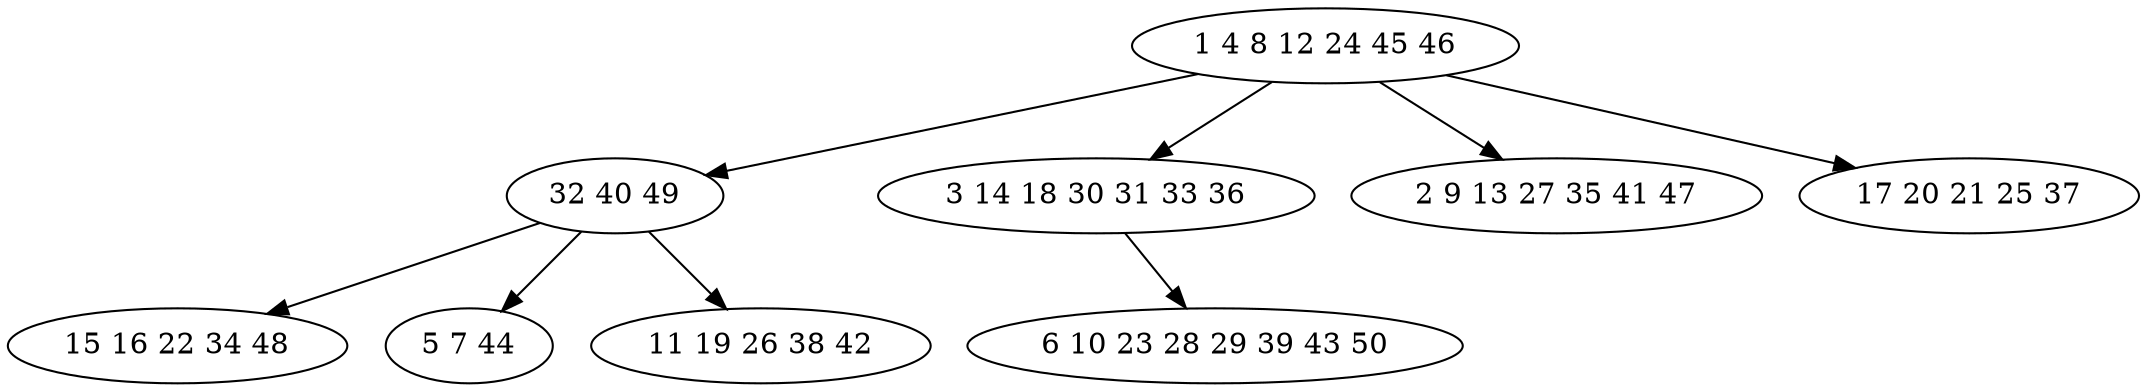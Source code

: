digraph true_tree {
	"0" -> "1"
	"0" -> "2"
	"1" -> "3"
	"0" -> "4"
	"1" -> "5"
	"1" -> "6"
	"2" -> "7"
	"0" -> "8"
	"0" [label="1 4 8 12 24 45 46"];
	"1" [label="32 40 49"];
	"2" [label="3 14 18 30 31 33 36"];
	"3" [label="15 16 22 34 48"];
	"4" [label="2 9 13 27 35 41 47"];
	"5" [label="5 7 44"];
	"6" [label="11 19 26 38 42"];
	"7" [label="6 10 23 28 29 39 43 50"];
	"8" [label="17 20 21 25 37"];
}
